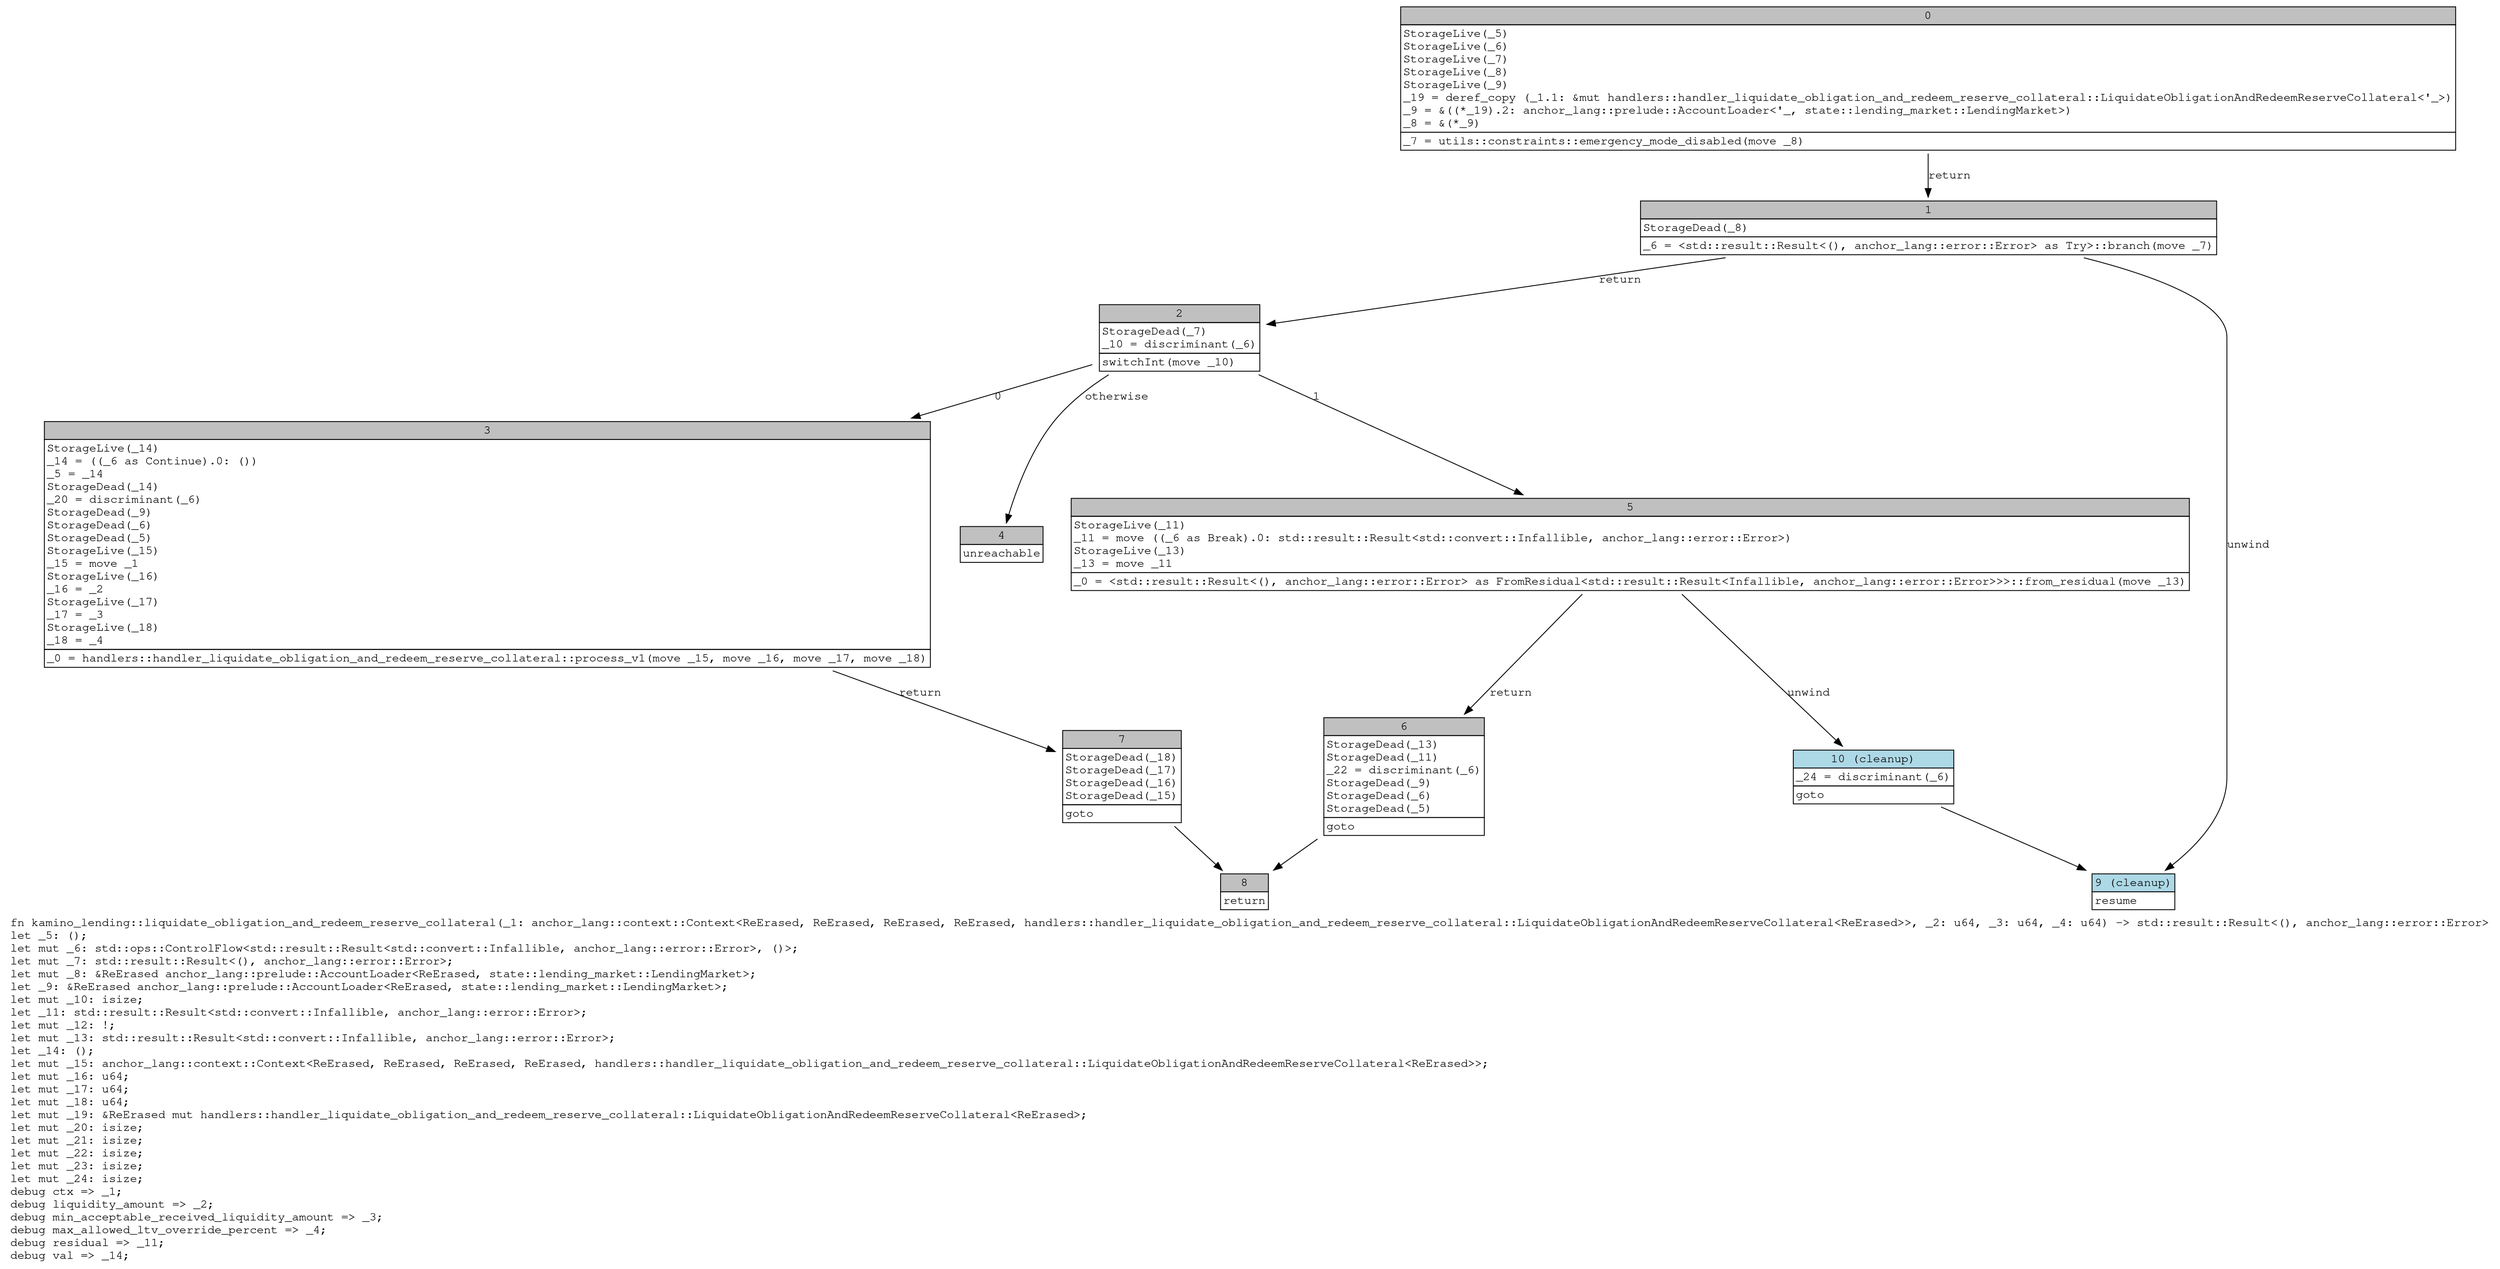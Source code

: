 digraph Mir_0_13850 {
    graph [fontname="Courier, monospace"];
    node [fontname="Courier, monospace"];
    edge [fontname="Courier, monospace"];
    label=<fn kamino_lending::liquidate_obligation_and_redeem_reserve_collateral(_1: anchor_lang::context::Context&lt;ReErased, ReErased, ReErased, ReErased, handlers::handler_liquidate_obligation_and_redeem_reserve_collateral::LiquidateObligationAndRedeemReserveCollateral&lt;ReErased&gt;&gt;, _2: u64, _3: u64, _4: u64) -&gt; std::result::Result&lt;(), anchor_lang::error::Error&gt;<br align="left"/>let _5: ();<br align="left"/>let mut _6: std::ops::ControlFlow&lt;std::result::Result&lt;std::convert::Infallible, anchor_lang::error::Error&gt;, ()&gt;;<br align="left"/>let mut _7: std::result::Result&lt;(), anchor_lang::error::Error&gt;;<br align="left"/>let mut _8: &amp;ReErased anchor_lang::prelude::AccountLoader&lt;ReErased, state::lending_market::LendingMarket&gt;;<br align="left"/>let _9: &amp;ReErased anchor_lang::prelude::AccountLoader&lt;ReErased, state::lending_market::LendingMarket&gt;;<br align="left"/>let mut _10: isize;<br align="left"/>let _11: std::result::Result&lt;std::convert::Infallible, anchor_lang::error::Error&gt;;<br align="left"/>let mut _12: !;<br align="left"/>let mut _13: std::result::Result&lt;std::convert::Infallible, anchor_lang::error::Error&gt;;<br align="left"/>let _14: ();<br align="left"/>let mut _15: anchor_lang::context::Context&lt;ReErased, ReErased, ReErased, ReErased, handlers::handler_liquidate_obligation_and_redeem_reserve_collateral::LiquidateObligationAndRedeemReserveCollateral&lt;ReErased&gt;&gt;;<br align="left"/>let mut _16: u64;<br align="left"/>let mut _17: u64;<br align="left"/>let mut _18: u64;<br align="left"/>let mut _19: &amp;ReErased mut handlers::handler_liquidate_obligation_and_redeem_reserve_collateral::LiquidateObligationAndRedeemReserveCollateral&lt;ReErased&gt;;<br align="left"/>let mut _20: isize;<br align="left"/>let mut _21: isize;<br align="left"/>let mut _22: isize;<br align="left"/>let mut _23: isize;<br align="left"/>let mut _24: isize;<br align="left"/>debug ctx =&gt; _1;<br align="left"/>debug liquidity_amount =&gt; _2;<br align="left"/>debug min_acceptable_received_liquidity_amount =&gt; _3;<br align="left"/>debug max_allowed_ltv_override_percent =&gt; _4;<br align="left"/>debug residual =&gt; _11;<br align="left"/>debug val =&gt; _14;<br align="left"/>>;
    bb0__0_13850 [shape="none", label=<<table border="0" cellborder="1" cellspacing="0"><tr><td bgcolor="gray" align="center" colspan="1">0</td></tr><tr><td align="left" balign="left">StorageLive(_5)<br/>StorageLive(_6)<br/>StorageLive(_7)<br/>StorageLive(_8)<br/>StorageLive(_9)<br/>_19 = deref_copy (_1.1: &amp;mut handlers::handler_liquidate_obligation_and_redeem_reserve_collateral::LiquidateObligationAndRedeemReserveCollateral&lt;'_&gt;)<br/>_9 = &amp;((*_19).2: anchor_lang::prelude::AccountLoader&lt;'_, state::lending_market::LendingMarket&gt;)<br/>_8 = &amp;(*_9)<br/></td></tr><tr><td align="left">_7 = utils::constraints::emergency_mode_disabled(move _8)</td></tr></table>>];
    bb1__0_13850 [shape="none", label=<<table border="0" cellborder="1" cellspacing="0"><tr><td bgcolor="gray" align="center" colspan="1">1</td></tr><tr><td align="left" balign="left">StorageDead(_8)<br/></td></tr><tr><td align="left">_6 = &lt;std::result::Result&lt;(), anchor_lang::error::Error&gt; as Try&gt;::branch(move _7)</td></tr></table>>];
    bb2__0_13850 [shape="none", label=<<table border="0" cellborder="1" cellspacing="0"><tr><td bgcolor="gray" align="center" colspan="1">2</td></tr><tr><td align="left" balign="left">StorageDead(_7)<br/>_10 = discriminant(_6)<br/></td></tr><tr><td align="left">switchInt(move _10)</td></tr></table>>];
    bb3__0_13850 [shape="none", label=<<table border="0" cellborder="1" cellspacing="0"><tr><td bgcolor="gray" align="center" colspan="1">3</td></tr><tr><td align="left" balign="left">StorageLive(_14)<br/>_14 = ((_6 as Continue).0: ())<br/>_5 = _14<br/>StorageDead(_14)<br/>_20 = discriminant(_6)<br/>StorageDead(_9)<br/>StorageDead(_6)<br/>StorageDead(_5)<br/>StorageLive(_15)<br/>_15 = move _1<br/>StorageLive(_16)<br/>_16 = _2<br/>StorageLive(_17)<br/>_17 = _3<br/>StorageLive(_18)<br/>_18 = _4<br/></td></tr><tr><td align="left">_0 = handlers::handler_liquidate_obligation_and_redeem_reserve_collateral::process_v1(move _15, move _16, move _17, move _18)</td></tr></table>>];
    bb4__0_13850 [shape="none", label=<<table border="0" cellborder="1" cellspacing="0"><tr><td bgcolor="gray" align="center" colspan="1">4</td></tr><tr><td align="left">unreachable</td></tr></table>>];
    bb5__0_13850 [shape="none", label=<<table border="0" cellborder="1" cellspacing="0"><tr><td bgcolor="gray" align="center" colspan="1">5</td></tr><tr><td align="left" balign="left">StorageLive(_11)<br/>_11 = move ((_6 as Break).0: std::result::Result&lt;std::convert::Infallible, anchor_lang::error::Error&gt;)<br/>StorageLive(_13)<br/>_13 = move _11<br/></td></tr><tr><td align="left">_0 = &lt;std::result::Result&lt;(), anchor_lang::error::Error&gt; as FromResidual&lt;std::result::Result&lt;Infallible, anchor_lang::error::Error&gt;&gt;&gt;::from_residual(move _13)</td></tr></table>>];
    bb6__0_13850 [shape="none", label=<<table border="0" cellborder="1" cellspacing="0"><tr><td bgcolor="gray" align="center" colspan="1">6</td></tr><tr><td align="left" balign="left">StorageDead(_13)<br/>StorageDead(_11)<br/>_22 = discriminant(_6)<br/>StorageDead(_9)<br/>StorageDead(_6)<br/>StorageDead(_5)<br/></td></tr><tr><td align="left">goto</td></tr></table>>];
    bb7__0_13850 [shape="none", label=<<table border="0" cellborder="1" cellspacing="0"><tr><td bgcolor="gray" align="center" colspan="1">7</td></tr><tr><td align="left" balign="left">StorageDead(_18)<br/>StorageDead(_17)<br/>StorageDead(_16)<br/>StorageDead(_15)<br/></td></tr><tr><td align="left">goto</td></tr></table>>];
    bb8__0_13850 [shape="none", label=<<table border="0" cellborder="1" cellspacing="0"><tr><td bgcolor="gray" align="center" colspan="1">8</td></tr><tr><td align="left">return</td></tr></table>>];
    bb9__0_13850 [shape="none", label=<<table border="0" cellborder="1" cellspacing="0"><tr><td bgcolor="lightblue" align="center" colspan="1">9 (cleanup)</td></tr><tr><td align="left">resume</td></tr></table>>];
    bb10__0_13850 [shape="none", label=<<table border="0" cellborder="1" cellspacing="0"><tr><td bgcolor="lightblue" align="center" colspan="1">10 (cleanup)</td></tr><tr><td align="left" balign="left">_24 = discriminant(_6)<br/></td></tr><tr><td align="left">goto</td></tr></table>>];
    bb0__0_13850 -> bb1__0_13850 [label="return"];
    bb1__0_13850 -> bb2__0_13850 [label="return"];
    bb1__0_13850 -> bb9__0_13850 [label="unwind"];
    bb2__0_13850 -> bb3__0_13850 [label="0"];
    bb2__0_13850 -> bb5__0_13850 [label="1"];
    bb2__0_13850 -> bb4__0_13850 [label="otherwise"];
    bb3__0_13850 -> bb7__0_13850 [label="return"];
    bb5__0_13850 -> bb6__0_13850 [label="return"];
    bb5__0_13850 -> bb10__0_13850 [label="unwind"];
    bb6__0_13850 -> bb8__0_13850 [label=""];
    bb7__0_13850 -> bb8__0_13850 [label=""];
    bb10__0_13850 -> bb9__0_13850 [label=""];
}

